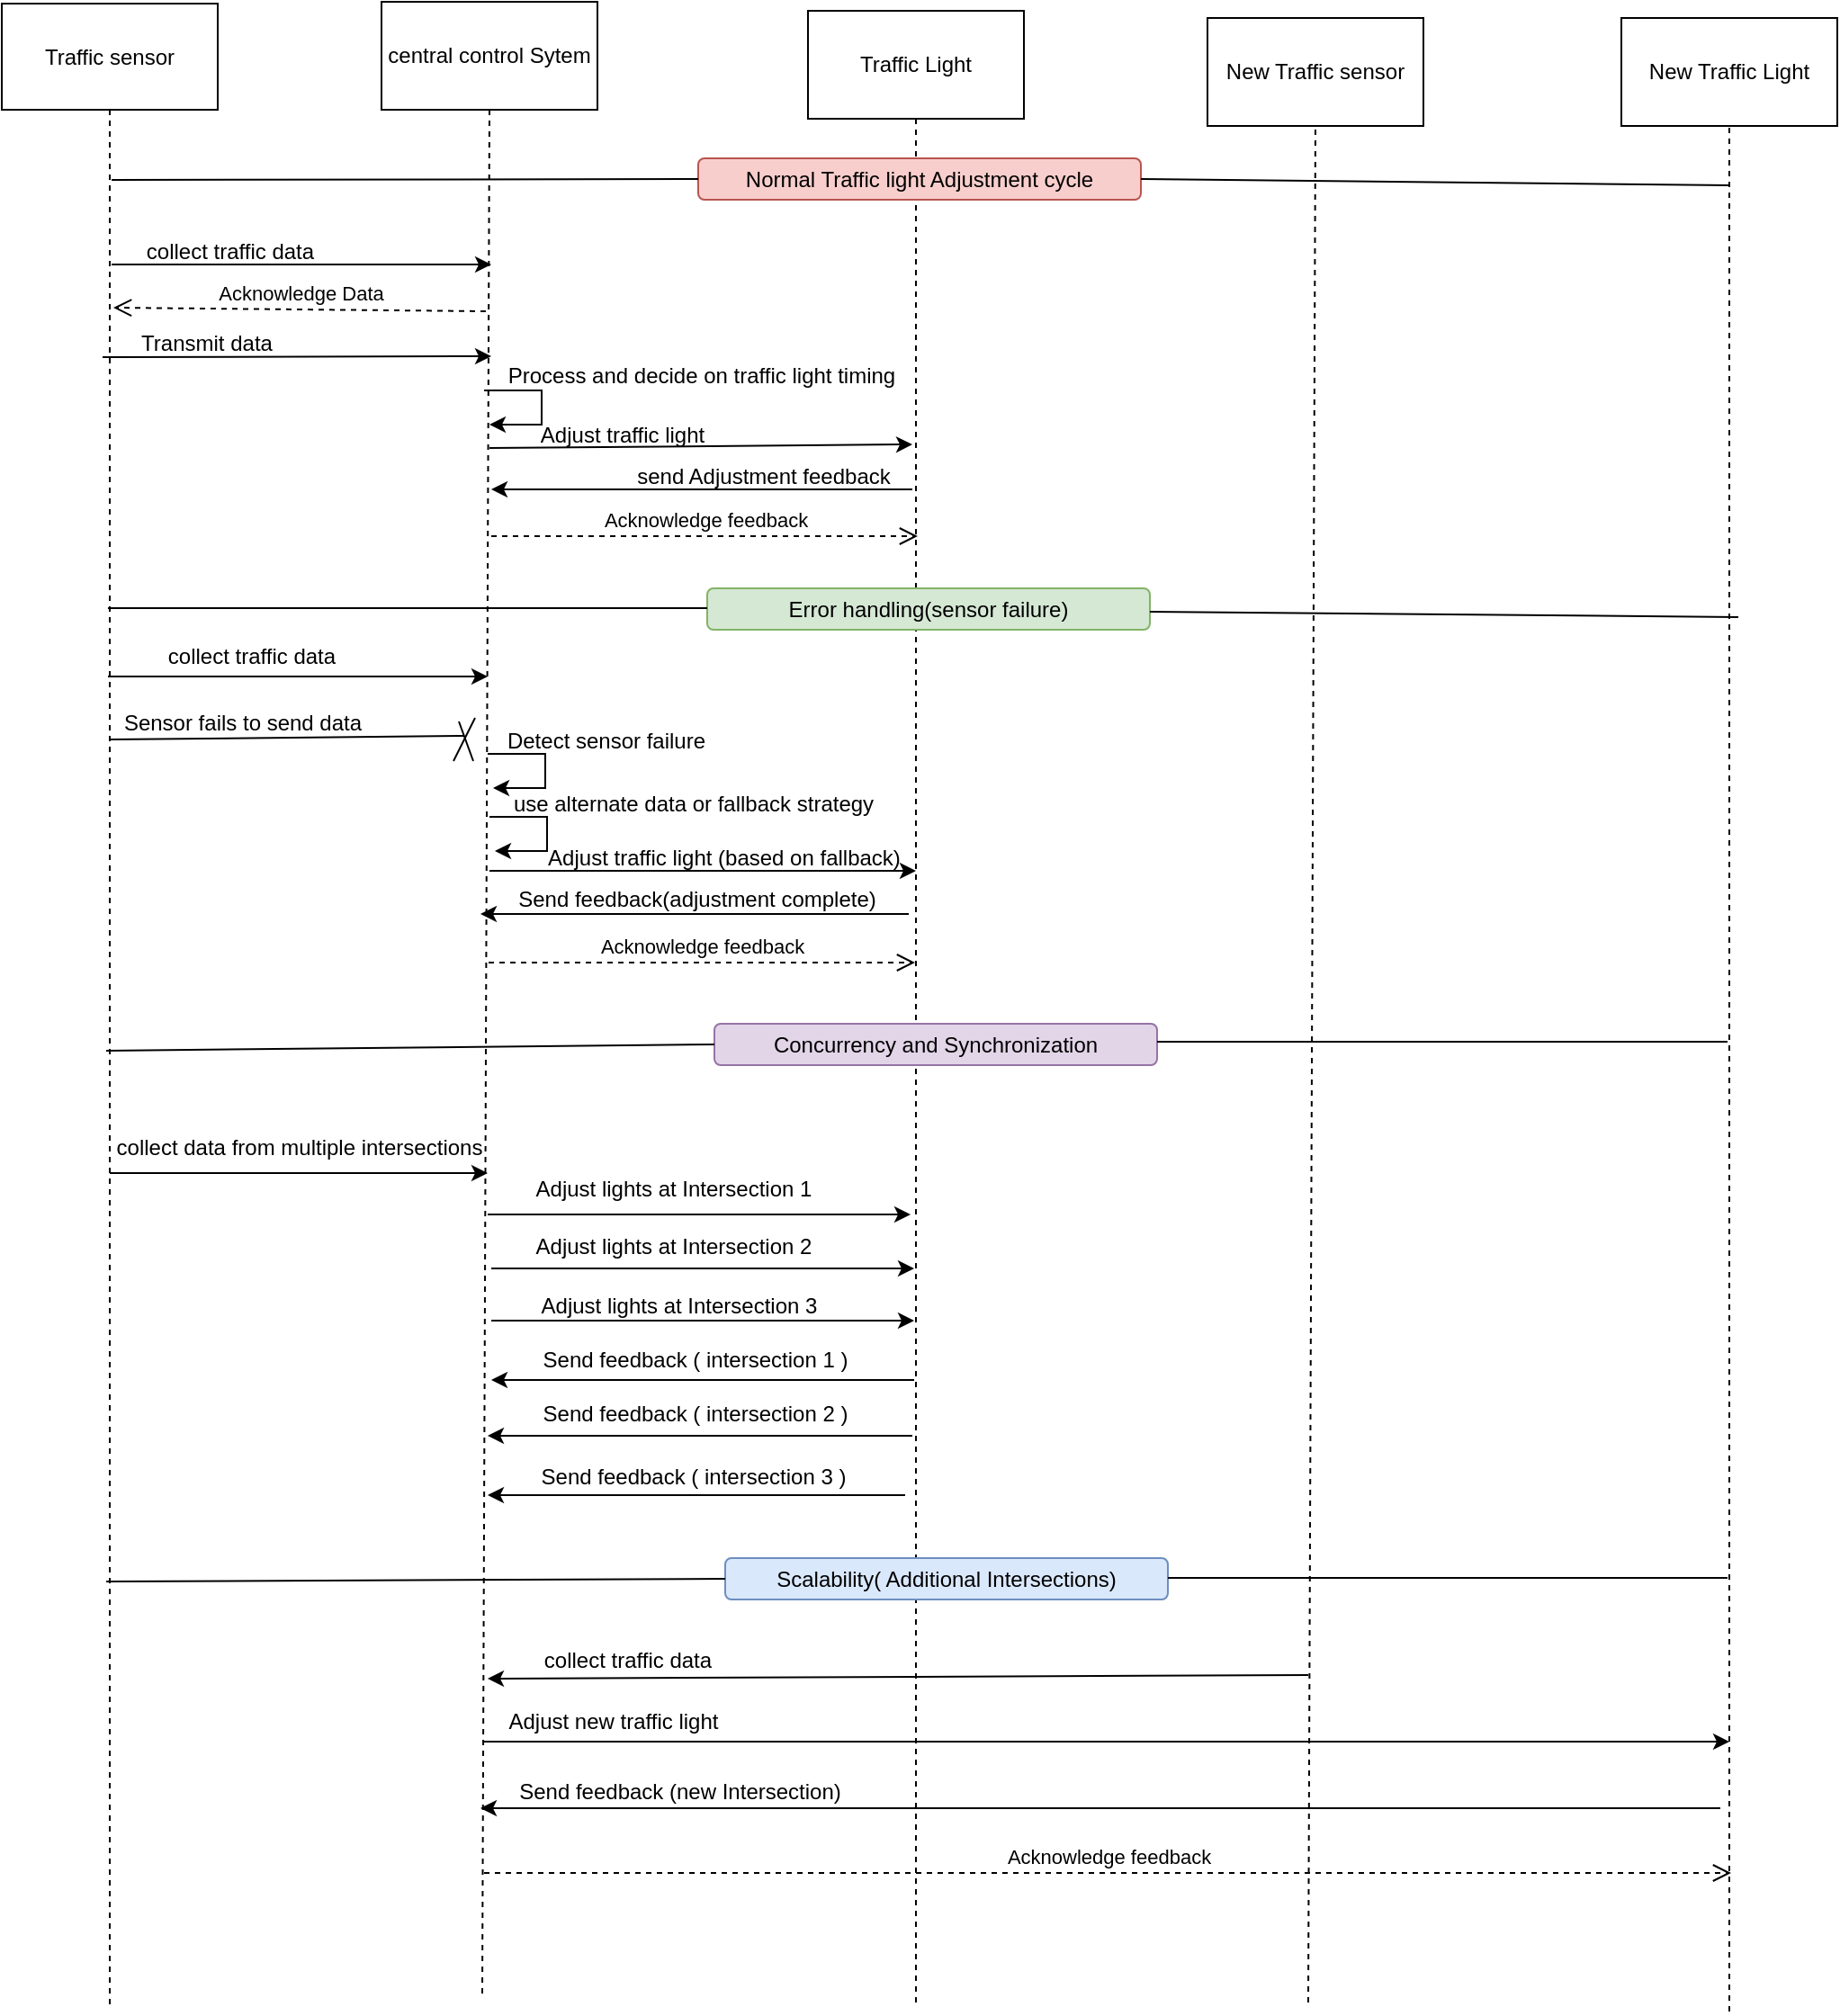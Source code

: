 <mxfile version="24.7.12">
  <diagram name="Page-1" id="4C12GIgkmyw9_0KIOS7W">
    <mxGraphModel dx="2448" dy="1040" grid="0" gridSize="10" guides="1" tooltips="1" connect="1" arrows="1" fold="1" page="0" pageScale="1" pageWidth="827" pageHeight="1169" math="0" shadow="0">
      <root>
        <mxCell id="0" />
        <mxCell id="1" parent="0" />
        <mxCell id="DUNOncYotzXCqIojbgHw-14" value="Traffic sensor" style="rounded=0;whiteSpace=wrap;html=1;" vertex="1" parent="1">
          <mxGeometry x="-139" y="9" width="120" height="59" as="geometry" />
        </mxCell>
        <mxCell id="DUNOncYotzXCqIojbgHw-15" value="central control Sytem" style="rounded=0;whiteSpace=wrap;html=1;" vertex="1" parent="1">
          <mxGeometry x="72" y="8" width="120" height="60" as="geometry" />
        </mxCell>
        <mxCell id="DUNOncYotzXCqIojbgHw-16" value="Traffic Light" style="rounded=0;whiteSpace=wrap;html=1;" vertex="1" parent="1">
          <mxGeometry x="309" y="13" width="120" height="60" as="geometry" />
        </mxCell>
        <mxCell id="DUNOncYotzXCqIojbgHw-17" value="New Traffic sensor" style="rounded=0;whiteSpace=wrap;html=1;" vertex="1" parent="1">
          <mxGeometry x="531" y="17" width="120" height="60" as="geometry" />
        </mxCell>
        <mxCell id="DUNOncYotzXCqIojbgHw-18" value="New Traffic Light" style="rounded=0;whiteSpace=wrap;html=1;" vertex="1" parent="1">
          <mxGeometry x="761" y="17" width="120" height="60" as="geometry" />
        </mxCell>
        <mxCell id="DUNOncYotzXCqIojbgHw-19" value="" style="endArrow=none;dashed=1;html=1;rounded=0;entryX=0.5;entryY=1;entryDx=0;entryDy=0;" edge="1" parent="1" target="DUNOncYotzXCqIojbgHw-14">
          <mxGeometry width="50" height="50" relative="1" as="geometry">
            <mxPoint x="-79" y="1121" as="sourcePoint" />
            <mxPoint x="141" y="239" as="targetPoint" />
          </mxGeometry>
        </mxCell>
        <mxCell id="DUNOncYotzXCqIojbgHw-20" value="" style="endArrow=none;dashed=1;html=1;rounded=0;entryX=0.5;entryY=1;entryDx=0;entryDy=0;" edge="1" parent="1" target="DUNOncYotzXCqIojbgHw-17">
          <mxGeometry width="50" height="50" relative="1" as="geometry">
            <mxPoint x="587" y="1120" as="sourcePoint" />
            <mxPoint x="586.5" y="121" as="targetPoint" />
          </mxGeometry>
        </mxCell>
        <mxCell id="DUNOncYotzXCqIojbgHw-21" value="" style="endArrow=none;dashed=1;html=1;rounded=0;entryX=0.5;entryY=1;entryDx=0;entryDy=0;" edge="1" parent="1" target="DUNOncYotzXCqIojbgHw-18">
          <mxGeometry width="50" height="50" relative="1" as="geometry">
            <mxPoint x="821" y="1125" as="sourcePoint" />
            <mxPoint x="814.5" y="123" as="targetPoint" />
            <Array as="points">
              <mxPoint x="821" y="1081" />
            </Array>
          </mxGeometry>
        </mxCell>
        <mxCell id="DUNOncYotzXCqIojbgHw-22" value="" style="endArrow=none;dashed=1;html=1;rounded=0;entryX=0.5;entryY=1;entryDx=0;entryDy=0;" edge="1" parent="1" target="DUNOncYotzXCqIojbgHw-16">
          <mxGeometry width="50" height="50" relative="1" as="geometry">
            <mxPoint x="369" y="1120" as="sourcePoint" />
            <mxPoint x="367.5" y="129" as="targetPoint" />
          </mxGeometry>
        </mxCell>
        <mxCell id="DUNOncYotzXCqIojbgHw-23" value="" style="endArrow=none;dashed=1;html=1;rounded=0;entryX=0.5;entryY=1;entryDx=0;entryDy=0;" edge="1" parent="1" target="DUNOncYotzXCqIojbgHw-15">
          <mxGeometry width="50" height="50" relative="1" as="geometry">
            <mxPoint x="128" y="1115" as="sourcePoint" />
            <mxPoint x="131.5" y="123" as="targetPoint" />
          </mxGeometry>
        </mxCell>
        <mxCell id="DUNOncYotzXCqIojbgHw-24" value="" style="endArrow=classic;html=1;rounded=0;" edge="1" parent="1">
          <mxGeometry width="50" height="50" relative="1" as="geometry">
            <mxPoint x="-78" y="154" as="sourcePoint" />
            <mxPoint x="133" y="154" as="targetPoint" />
          </mxGeometry>
        </mxCell>
        <mxCell id="DUNOncYotzXCqIojbgHw-25" value="" style="endArrow=classic;html=1;rounded=0;exitX=0;exitY=0.75;exitDx=0;exitDy=0;" edge="1" parent="1" source="DUNOncYotzXCqIojbgHw-40">
          <mxGeometry width="50" height="50" relative="1" as="geometry">
            <mxPoint x="-63" y="205" as="sourcePoint" />
            <mxPoint x="133" y="205" as="targetPoint" />
          </mxGeometry>
        </mxCell>
        <mxCell id="DUNOncYotzXCqIojbgHw-26" value="Acknowledge Data" style="html=1;verticalAlign=bottom;endArrow=open;dashed=1;endSize=8;curved=0;rounded=0;" edge="1" parent="1">
          <mxGeometry relative="1" as="geometry">
            <mxPoint x="130" y="180" as="sourcePoint" />
            <mxPoint x="-77" y="178" as="targetPoint" />
          </mxGeometry>
        </mxCell>
        <mxCell id="DUNOncYotzXCqIojbgHw-31" value="" style="endArrow=classic;html=1;rounded=0;" edge="1" parent="1">
          <mxGeometry width="50" height="50" relative="1" as="geometry">
            <mxPoint x="129" y="224" as="sourcePoint" />
            <mxPoint x="132" y="243" as="targetPoint" />
            <Array as="points">
              <mxPoint x="161" y="224" />
              <mxPoint x="161" y="243" />
            </Array>
          </mxGeometry>
        </mxCell>
        <mxCell id="DUNOncYotzXCqIojbgHw-33" value="" style="endArrow=classic;html=1;rounded=0;" edge="1" parent="1">
          <mxGeometry width="50" height="50" relative="1" as="geometry">
            <mxPoint x="132" y="256" as="sourcePoint" />
            <mxPoint x="367" y="254" as="targetPoint" />
          </mxGeometry>
        </mxCell>
        <mxCell id="DUNOncYotzXCqIojbgHw-34" value="Acknowledge feedback" style="html=1;verticalAlign=bottom;endArrow=open;dashed=1;endSize=8;curved=0;rounded=0;" edge="1" parent="1">
          <mxGeometry relative="1" as="geometry">
            <mxPoint x="133" y="305" as="sourcePoint" />
            <mxPoint x="370" y="305" as="targetPoint" />
          </mxGeometry>
        </mxCell>
        <mxCell id="DUNOncYotzXCqIojbgHw-35" value="" style="endArrow=classic;html=1;rounded=0;" edge="1" parent="1">
          <mxGeometry width="50" height="50" relative="1" as="geometry">
            <mxPoint x="367" y="279" as="sourcePoint" />
            <mxPoint x="133" y="279" as="targetPoint" />
          </mxGeometry>
        </mxCell>
        <mxCell id="DUNOncYotzXCqIojbgHw-39" value="collect traffic data" style="text;html=1;align=center;verticalAlign=middle;whiteSpace=wrap;rounded=0;" vertex="1" parent="1">
          <mxGeometry x="-70" y="132" width="116" height="30" as="geometry" />
        </mxCell>
        <mxCell id="DUNOncYotzXCqIojbgHw-40" value="Transmit data" style="text;html=1;align=center;verticalAlign=middle;whiteSpace=wrap;rounded=0;" vertex="1" parent="1">
          <mxGeometry x="-83" y="183" width="116" height="30" as="geometry" />
        </mxCell>
        <mxCell id="DUNOncYotzXCqIojbgHw-41" value="Process and decide on traffic light timing" style="text;html=1;align=center;verticalAlign=middle;whiteSpace=wrap;rounded=0;" vertex="1" parent="1">
          <mxGeometry x="121" y="201" width="258" height="30" as="geometry" />
        </mxCell>
        <mxCell id="DUNOncYotzXCqIojbgHw-43" value="Adjust traffic light" style="text;html=1;align=center;verticalAlign=middle;whiteSpace=wrap;rounded=0;" vertex="1" parent="1">
          <mxGeometry x="153" y="234" width="106" height="30" as="geometry" />
        </mxCell>
        <mxCell id="DUNOncYotzXCqIojbgHw-46" value="send Adjustment feedback" style="text;html=1;align=center;verticalAlign=middle;whiteSpace=wrap;rounded=0;" vertex="1" parent="1">
          <mxGeometry x="207" y="257" width="155" height="30" as="geometry" />
        </mxCell>
        <mxCell id="DUNOncYotzXCqIojbgHw-47" value="" style="endArrow=classic;html=1;rounded=0;" edge="1" parent="1">
          <mxGeometry width="50" height="50" relative="1" as="geometry">
            <mxPoint x="-80" y="383" as="sourcePoint" />
            <mxPoint x="131" y="383" as="targetPoint" />
          </mxGeometry>
        </mxCell>
        <mxCell id="DUNOncYotzXCqIojbgHw-49" value="collect traffic data" style="text;html=1;align=center;verticalAlign=middle;whiteSpace=wrap;rounded=0;" vertex="1" parent="1">
          <mxGeometry x="-72" y="357" width="144" height="30" as="geometry" />
        </mxCell>
        <mxCell id="DUNOncYotzXCqIojbgHw-50" value="" style="endArrow=none;html=1;rounded=0;" edge="1" parent="1">
          <mxGeometry width="50" height="50" relative="1" as="geometry">
            <mxPoint x="-79" y="418" as="sourcePoint" />
            <mxPoint x="118" y="416" as="targetPoint" />
          </mxGeometry>
        </mxCell>
        <mxCell id="DUNOncYotzXCqIojbgHw-51" value="" style="endArrow=none;html=1;rounded=0;" edge="1" parent="1">
          <mxGeometry width="50" height="50" relative="1" as="geometry">
            <mxPoint x="123" y="430" as="sourcePoint" />
            <mxPoint x="115" y="408" as="targetPoint" />
          </mxGeometry>
        </mxCell>
        <mxCell id="DUNOncYotzXCqIojbgHw-52" value="" style="endArrow=none;html=1;rounded=0;" edge="1" parent="1">
          <mxGeometry width="50" height="50" relative="1" as="geometry">
            <mxPoint x="112" y="430" as="sourcePoint" />
            <mxPoint x="124" y="406" as="targetPoint" />
          </mxGeometry>
        </mxCell>
        <mxCell id="DUNOncYotzXCqIojbgHw-53" value="Sensor fails to send data" style="text;html=1;align=center;verticalAlign=middle;whiteSpace=wrap;rounded=0;" vertex="1" parent="1">
          <mxGeometry x="-77" y="394" width="144" height="30" as="geometry" />
        </mxCell>
        <mxCell id="DUNOncYotzXCqIojbgHw-54" value="" style="endArrow=classic;html=1;rounded=0;" edge="1" parent="1">
          <mxGeometry width="50" height="50" relative="1" as="geometry">
            <mxPoint x="131" y="426" as="sourcePoint" />
            <mxPoint x="134" y="445" as="targetPoint" />
            <Array as="points">
              <mxPoint x="163" y="426" />
              <mxPoint x="163" y="445" />
            </Array>
          </mxGeometry>
        </mxCell>
        <mxCell id="DUNOncYotzXCqIojbgHw-55" value="" style="endArrow=classic;html=1;rounded=0;" edge="1" parent="1">
          <mxGeometry width="50" height="50" relative="1" as="geometry">
            <mxPoint x="132" y="461" as="sourcePoint" />
            <mxPoint x="135" y="480" as="targetPoint" />
            <Array as="points">
              <mxPoint x="164" y="461" />
              <mxPoint x="164" y="480" />
            </Array>
          </mxGeometry>
        </mxCell>
        <mxCell id="DUNOncYotzXCqIojbgHw-56" value="" style="endArrow=classic;html=1;rounded=0;" edge="1" parent="1">
          <mxGeometry width="50" height="50" relative="1" as="geometry">
            <mxPoint x="132" y="491" as="sourcePoint" />
            <mxPoint x="369" y="491" as="targetPoint" />
          </mxGeometry>
        </mxCell>
        <mxCell id="DUNOncYotzXCqIojbgHw-57" value="" style="endArrow=classic;html=1;rounded=0;" edge="1" parent="1">
          <mxGeometry width="50" height="50" relative="1" as="geometry">
            <mxPoint x="365" y="515" as="sourcePoint" />
            <mxPoint x="127" y="515" as="targetPoint" />
          </mxGeometry>
        </mxCell>
        <mxCell id="DUNOncYotzXCqIojbgHw-58" value="Acknowledge feedback" style="html=1;verticalAlign=bottom;endArrow=open;dashed=1;endSize=8;curved=0;rounded=0;" edge="1" parent="1">
          <mxGeometry relative="1" as="geometry">
            <mxPoint x="131.5" y="542" as="sourcePoint" />
            <mxPoint x="368.5" y="542" as="targetPoint" />
          </mxGeometry>
        </mxCell>
        <mxCell id="DUNOncYotzXCqIojbgHw-59" value="Detect sensor failure" style="text;html=1;align=center;verticalAlign=middle;whiteSpace=wrap;rounded=0;" vertex="1" parent="1">
          <mxGeometry x="125" y="404" width="144" height="30" as="geometry" />
        </mxCell>
        <mxCell id="DUNOncYotzXCqIojbgHw-60" value="collect data from multiple intersections" style="text;html=1;align=center;verticalAlign=middle;whiteSpace=wrap;rounded=0;" vertex="1" parent="1">
          <mxGeometry x="-95" y="630" width="243" height="30" as="geometry" />
        </mxCell>
        <mxCell id="DUNOncYotzXCqIojbgHw-61" value="use alternate data or fallback strategy" style="text;html=1;align=center;verticalAlign=middle;whiteSpace=wrap;rounded=0;" vertex="1" parent="1">
          <mxGeometry x="131" y="439" width="229" height="30" as="geometry" />
        </mxCell>
        <mxCell id="DUNOncYotzXCqIojbgHw-62" value="Adjust traffic light (based on fallback)" style="text;html=1;align=center;verticalAlign=middle;whiteSpace=wrap;rounded=0;" vertex="1" parent="1">
          <mxGeometry x="148" y="469" width="229" height="30" as="geometry" />
        </mxCell>
        <mxCell id="DUNOncYotzXCqIojbgHw-63" value="Send feedback(adjustment complete)" style="text;html=1;align=center;verticalAlign=middle;whiteSpace=wrap;rounded=0;" vertex="1" parent="1">
          <mxGeometry x="133" y="492" width="229" height="30" as="geometry" />
        </mxCell>
        <mxCell id="DUNOncYotzXCqIojbgHw-65" value="" style="endArrow=classic;html=1;rounded=0;" edge="1" parent="1">
          <mxGeometry width="50" height="50" relative="1" as="geometry">
            <mxPoint x="-79" y="659" as="sourcePoint" />
            <mxPoint x="131" y="659" as="targetPoint" />
          </mxGeometry>
        </mxCell>
        <mxCell id="DUNOncYotzXCqIojbgHw-67" value="" style="endArrow=classic;html=1;rounded=0;" edge="1" parent="1">
          <mxGeometry width="50" height="50" relative="1" as="geometry">
            <mxPoint x="131" y="682" as="sourcePoint" />
            <mxPoint x="366" y="682" as="targetPoint" />
          </mxGeometry>
        </mxCell>
        <mxCell id="DUNOncYotzXCqIojbgHw-68" value="" style="endArrow=classic;html=1;rounded=0;" edge="1" parent="1">
          <mxGeometry width="50" height="50" relative="1" as="geometry">
            <mxPoint x="133" y="741" as="sourcePoint" />
            <mxPoint x="368" y="741" as="targetPoint" />
          </mxGeometry>
        </mxCell>
        <mxCell id="DUNOncYotzXCqIojbgHw-69" value="" style="endArrow=classic;html=1;rounded=0;" edge="1" parent="1">
          <mxGeometry width="50" height="50" relative="1" as="geometry">
            <mxPoint x="133" y="712" as="sourcePoint" />
            <mxPoint x="368" y="712" as="targetPoint" />
          </mxGeometry>
        </mxCell>
        <mxCell id="DUNOncYotzXCqIojbgHw-70" value="" style="endArrow=classic;html=1;rounded=0;" edge="1" parent="1">
          <mxGeometry width="50" height="50" relative="1" as="geometry">
            <mxPoint x="367" y="805" as="sourcePoint" />
            <mxPoint x="131" y="805" as="targetPoint" />
          </mxGeometry>
        </mxCell>
        <mxCell id="DUNOncYotzXCqIojbgHw-71" value="" style="endArrow=classic;html=1;rounded=0;" edge="1" parent="1">
          <mxGeometry width="50" height="50" relative="1" as="geometry">
            <mxPoint x="368" y="774" as="sourcePoint" />
            <mxPoint x="133" y="774" as="targetPoint" />
          </mxGeometry>
        </mxCell>
        <mxCell id="DUNOncYotzXCqIojbgHw-72" value="" style="endArrow=classic;html=1;rounded=0;" edge="1" parent="1">
          <mxGeometry width="50" height="50" relative="1" as="geometry">
            <mxPoint x="363" y="838" as="sourcePoint" />
            <mxPoint x="131" y="838" as="targetPoint" />
          </mxGeometry>
        </mxCell>
        <mxCell id="DUNOncYotzXCqIojbgHw-74" value="Adjust lights at Intersection 1" style="text;html=1;align=center;verticalAlign=middle;whiteSpace=wrap;rounded=0;fontStyle=0" vertex="1" parent="1">
          <mxGeometry x="145" y="653" width="179" height="30" as="geometry" />
        </mxCell>
        <mxCell id="DUNOncYotzXCqIojbgHw-77" value="Adjust lights at Intersection 2" style="text;html=1;align=center;verticalAlign=middle;whiteSpace=wrap;rounded=0;fontStyle=0" vertex="1" parent="1">
          <mxGeometry x="145" y="685" width="179" height="30" as="geometry" />
        </mxCell>
        <mxCell id="DUNOncYotzXCqIojbgHw-78" value="Adjust lights at Intersection 3" style="text;html=1;align=center;verticalAlign=middle;whiteSpace=wrap;rounded=0;fontStyle=0" vertex="1" parent="1">
          <mxGeometry x="148" y="718" width="179" height="30" as="geometry" />
        </mxCell>
        <mxCell id="DUNOncYotzXCqIojbgHw-80" value="Send feedback ( intersection 1 )" style="text;html=1;align=center;verticalAlign=middle;whiteSpace=wrap;rounded=0;" vertex="1" parent="1">
          <mxGeometry x="148" y="748" width="197" height="30" as="geometry" />
        </mxCell>
        <mxCell id="DUNOncYotzXCqIojbgHw-81" value="Send feedback ( intersection 2 )" style="text;html=1;align=center;verticalAlign=middle;whiteSpace=wrap;rounded=0;" vertex="1" parent="1">
          <mxGeometry x="148" y="778" width="197" height="30" as="geometry" />
        </mxCell>
        <mxCell id="DUNOncYotzXCqIojbgHw-82" value="Send feedback ( intersection 3 )" style="text;html=1;align=center;verticalAlign=middle;whiteSpace=wrap;rounded=0;" vertex="1" parent="1">
          <mxGeometry x="147" y="813" width="197" height="30" as="geometry" />
        </mxCell>
        <mxCell id="DUNOncYotzXCqIojbgHw-84" value="" style="endArrow=classic;html=1;rounded=0;" edge="1" parent="1">
          <mxGeometry width="50" height="50" relative="1" as="geometry">
            <mxPoint x="587" y="938" as="sourcePoint" />
            <mxPoint x="131" y="940" as="targetPoint" />
          </mxGeometry>
        </mxCell>
        <mxCell id="DUNOncYotzXCqIojbgHw-85" value="" style="endArrow=classic;html=1;rounded=0;" edge="1" parent="1">
          <mxGeometry width="50" height="50" relative="1" as="geometry">
            <mxPoint x="128" y="975" as="sourcePoint" />
            <mxPoint x="821" y="975" as="targetPoint" />
          </mxGeometry>
        </mxCell>
        <mxCell id="DUNOncYotzXCqIojbgHw-86" value="" style="endArrow=classic;html=1;rounded=0;" edge="1" parent="1">
          <mxGeometry width="50" height="50" relative="1" as="geometry">
            <mxPoint x="816" y="1012" as="sourcePoint" />
            <mxPoint x="127" y="1012" as="targetPoint" />
          </mxGeometry>
        </mxCell>
        <mxCell id="DUNOncYotzXCqIojbgHw-87" value="Acknowledge feedback" style="html=1;verticalAlign=bottom;endArrow=open;dashed=1;endSize=8;curved=0;rounded=0;" edge="1" parent="1">
          <mxGeometry relative="1" as="geometry">
            <mxPoint x="129" y="1048" as="sourcePoint" />
            <mxPoint x="822" y="1048" as="targetPoint" />
          </mxGeometry>
        </mxCell>
        <mxCell id="DUNOncYotzXCqIojbgHw-88" value="collect traffic data" style="text;html=1;align=center;verticalAlign=middle;whiteSpace=wrap;rounded=0;" vertex="1" parent="1">
          <mxGeometry x="123" y="915" width="172" height="30" as="geometry" />
        </mxCell>
        <mxCell id="DUNOncYotzXCqIojbgHw-89" value="Send feedback (new Intersection)" style="text;html=1;align=center;verticalAlign=middle;whiteSpace=wrap;rounded=0;" vertex="1" parent="1">
          <mxGeometry x="111" y="988" width="254" height="30" as="geometry" />
        </mxCell>
        <mxCell id="DUNOncYotzXCqIojbgHw-90" value="Adjust new traffic light" style="text;html=1;align=center;verticalAlign=middle;whiteSpace=wrap;rounded=0;" vertex="1" parent="1">
          <mxGeometry x="115" y="949" width="172" height="30" as="geometry" />
        </mxCell>
        <mxCell id="DUNOncYotzXCqIojbgHw-92" value="Normal Traffic light Adjustment cycle" style="rounded=1;whiteSpace=wrap;html=1;fillColor=#f8cecc;strokeColor=#b85450;" vertex="1" parent="1">
          <mxGeometry x="248" y="95" width="246" height="23" as="geometry" />
        </mxCell>
        <mxCell id="DUNOncYotzXCqIojbgHw-93" value="Error handling(sensor failure)" style="rounded=1;whiteSpace=wrap;html=1;fillColor=#d5e8d4;strokeColor=#82b366;" vertex="1" parent="1">
          <mxGeometry x="253" y="334" width="246" height="23" as="geometry" />
        </mxCell>
        <mxCell id="DUNOncYotzXCqIojbgHw-94" value="Scalability( Additional Intersections)" style="rounded=1;whiteSpace=wrap;html=1;fillColor=#dae8fc;strokeColor=#6c8ebf;" vertex="1" parent="1">
          <mxGeometry x="263" y="873" width="246" height="23" as="geometry" />
        </mxCell>
        <mxCell id="DUNOncYotzXCqIojbgHw-95" value="Concurrency and Synchronization" style="rounded=1;whiteSpace=wrap;html=1;fillColor=#e1d5e7;strokeColor=#9673a6;" vertex="1" parent="1">
          <mxGeometry x="257" y="576" width="246" height="23" as="geometry" />
        </mxCell>
        <mxCell id="DUNOncYotzXCqIojbgHw-96" value="" style="endArrow=none;html=1;rounded=0;entryX=0;entryY=0.5;entryDx=0;entryDy=0;" edge="1" parent="1" target="DUNOncYotzXCqIojbgHw-92">
          <mxGeometry width="50" height="50" relative="1" as="geometry">
            <mxPoint x="-78" y="107" as="sourcePoint" />
            <mxPoint x="420" y="341" as="targetPoint" />
          </mxGeometry>
        </mxCell>
        <mxCell id="DUNOncYotzXCqIojbgHw-97" value="" style="endArrow=none;html=1;rounded=0;entryX=1;entryY=0.5;entryDx=0;entryDy=0;" edge="1" parent="1" target="DUNOncYotzXCqIojbgHw-92">
          <mxGeometry width="50" height="50" relative="1" as="geometry">
            <mxPoint x="821" y="110" as="sourcePoint" />
            <mxPoint x="420" y="341" as="targetPoint" />
          </mxGeometry>
        </mxCell>
        <mxCell id="DUNOncYotzXCqIojbgHw-98" value="" style="endArrow=none;html=1;rounded=0;entryX=0;entryY=0.5;entryDx=0;entryDy=0;" edge="1" parent="1">
          <mxGeometry width="50" height="50" relative="1" as="geometry">
            <mxPoint x="-80" y="345" as="sourcePoint" />
            <mxPoint x="253" y="345.05" as="targetPoint" />
          </mxGeometry>
        </mxCell>
        <mxCell id="DUNOncYotzXCqIojbgHw-99" value="" style="endArrow=none;html=1;rounded=0;entryX=0;entryY=0.5;entryDx=0;entryDy=0;" edge="1" parent="1" target="DUNOncYotzXCqIojbgHw-95">
          <mxGeometry width="50" height="50" relative="1" as="geometry">
            <mxPoint x="-81" y="591" as="sourcePoint" />
            <mxPoint x="256" y="592.05" as="targetPoint" />
          </mxGeometry>
        </mxCell>
        <mxCell id="DUNOncYotzXCqIojbgHw-100" value="" style="endArrow=none;html=1;rounded=0;entryX=0;entryY=0.5;entryDx=0;entryDy=0;" edge="1" parent="1" target="DUNOncYotzXCqIojbgHw-94">
          <mxGeometry width="50" height="50" relative="1" as="geometry">
            <mxPoint x="-81" y="886" as="sourcePoint" />
            <mxPoint x="259" y="884.1" as="targetPoint" />
          </mxGeometry>
        </mxCell>
        <mxCell id="DUNOncYotzXCqIojbgHw-101" value="" style="endArrow=none;html=1;rounded=0;entryX=1;entryY=0.5;entryDx=0;entryDy=0;" edge="1" parent="1">
          <mxGeometry width="50" height="50" relative="1" as="geometry">
            <mxPoint x="826" y="350" as="sourcePoint" />
            <mxPoint x="499" y="347" as="targetPoint" />
          </mxGeometry>
        </mxCell>
        <mxCell id="DUNOncYotzXCqIojbgHw-102" value="" style="endArrow=none;html=1;rounded=0;entryX=1;entryY=0.5;entryDx=0;entryDy=0;" edge="1" parent="1">
          <mxGeometry width="50" height="50" relative="1" as="geometry">
            <mxPoint x="820" y="586" as="sourcePoint" />
            <mxPoint x="503" y="586" as="targetPoint" />
          </mxGeometry>
        </mxCell>
        <mxCell id="DUNOncYotzXCqIojbgHw-103" value="" style="endArrow=none;html=1;rounded=0;entryX=1;entryY=0.5;entryDx=0;entryDy=0;" edge="1" parent="1">
          <mxGeometry width="50" height="50" relative="1" as="geometry">
            <mxPoint x="820" y="884" as="sourcePoint" />
            <mxPoint x="509" y="884.05" as="targetPoint" />
          </mxGeometry>
        </mxCell>
      </root>
    </mxGraphModel>
  </diagram>
</mxfile>
